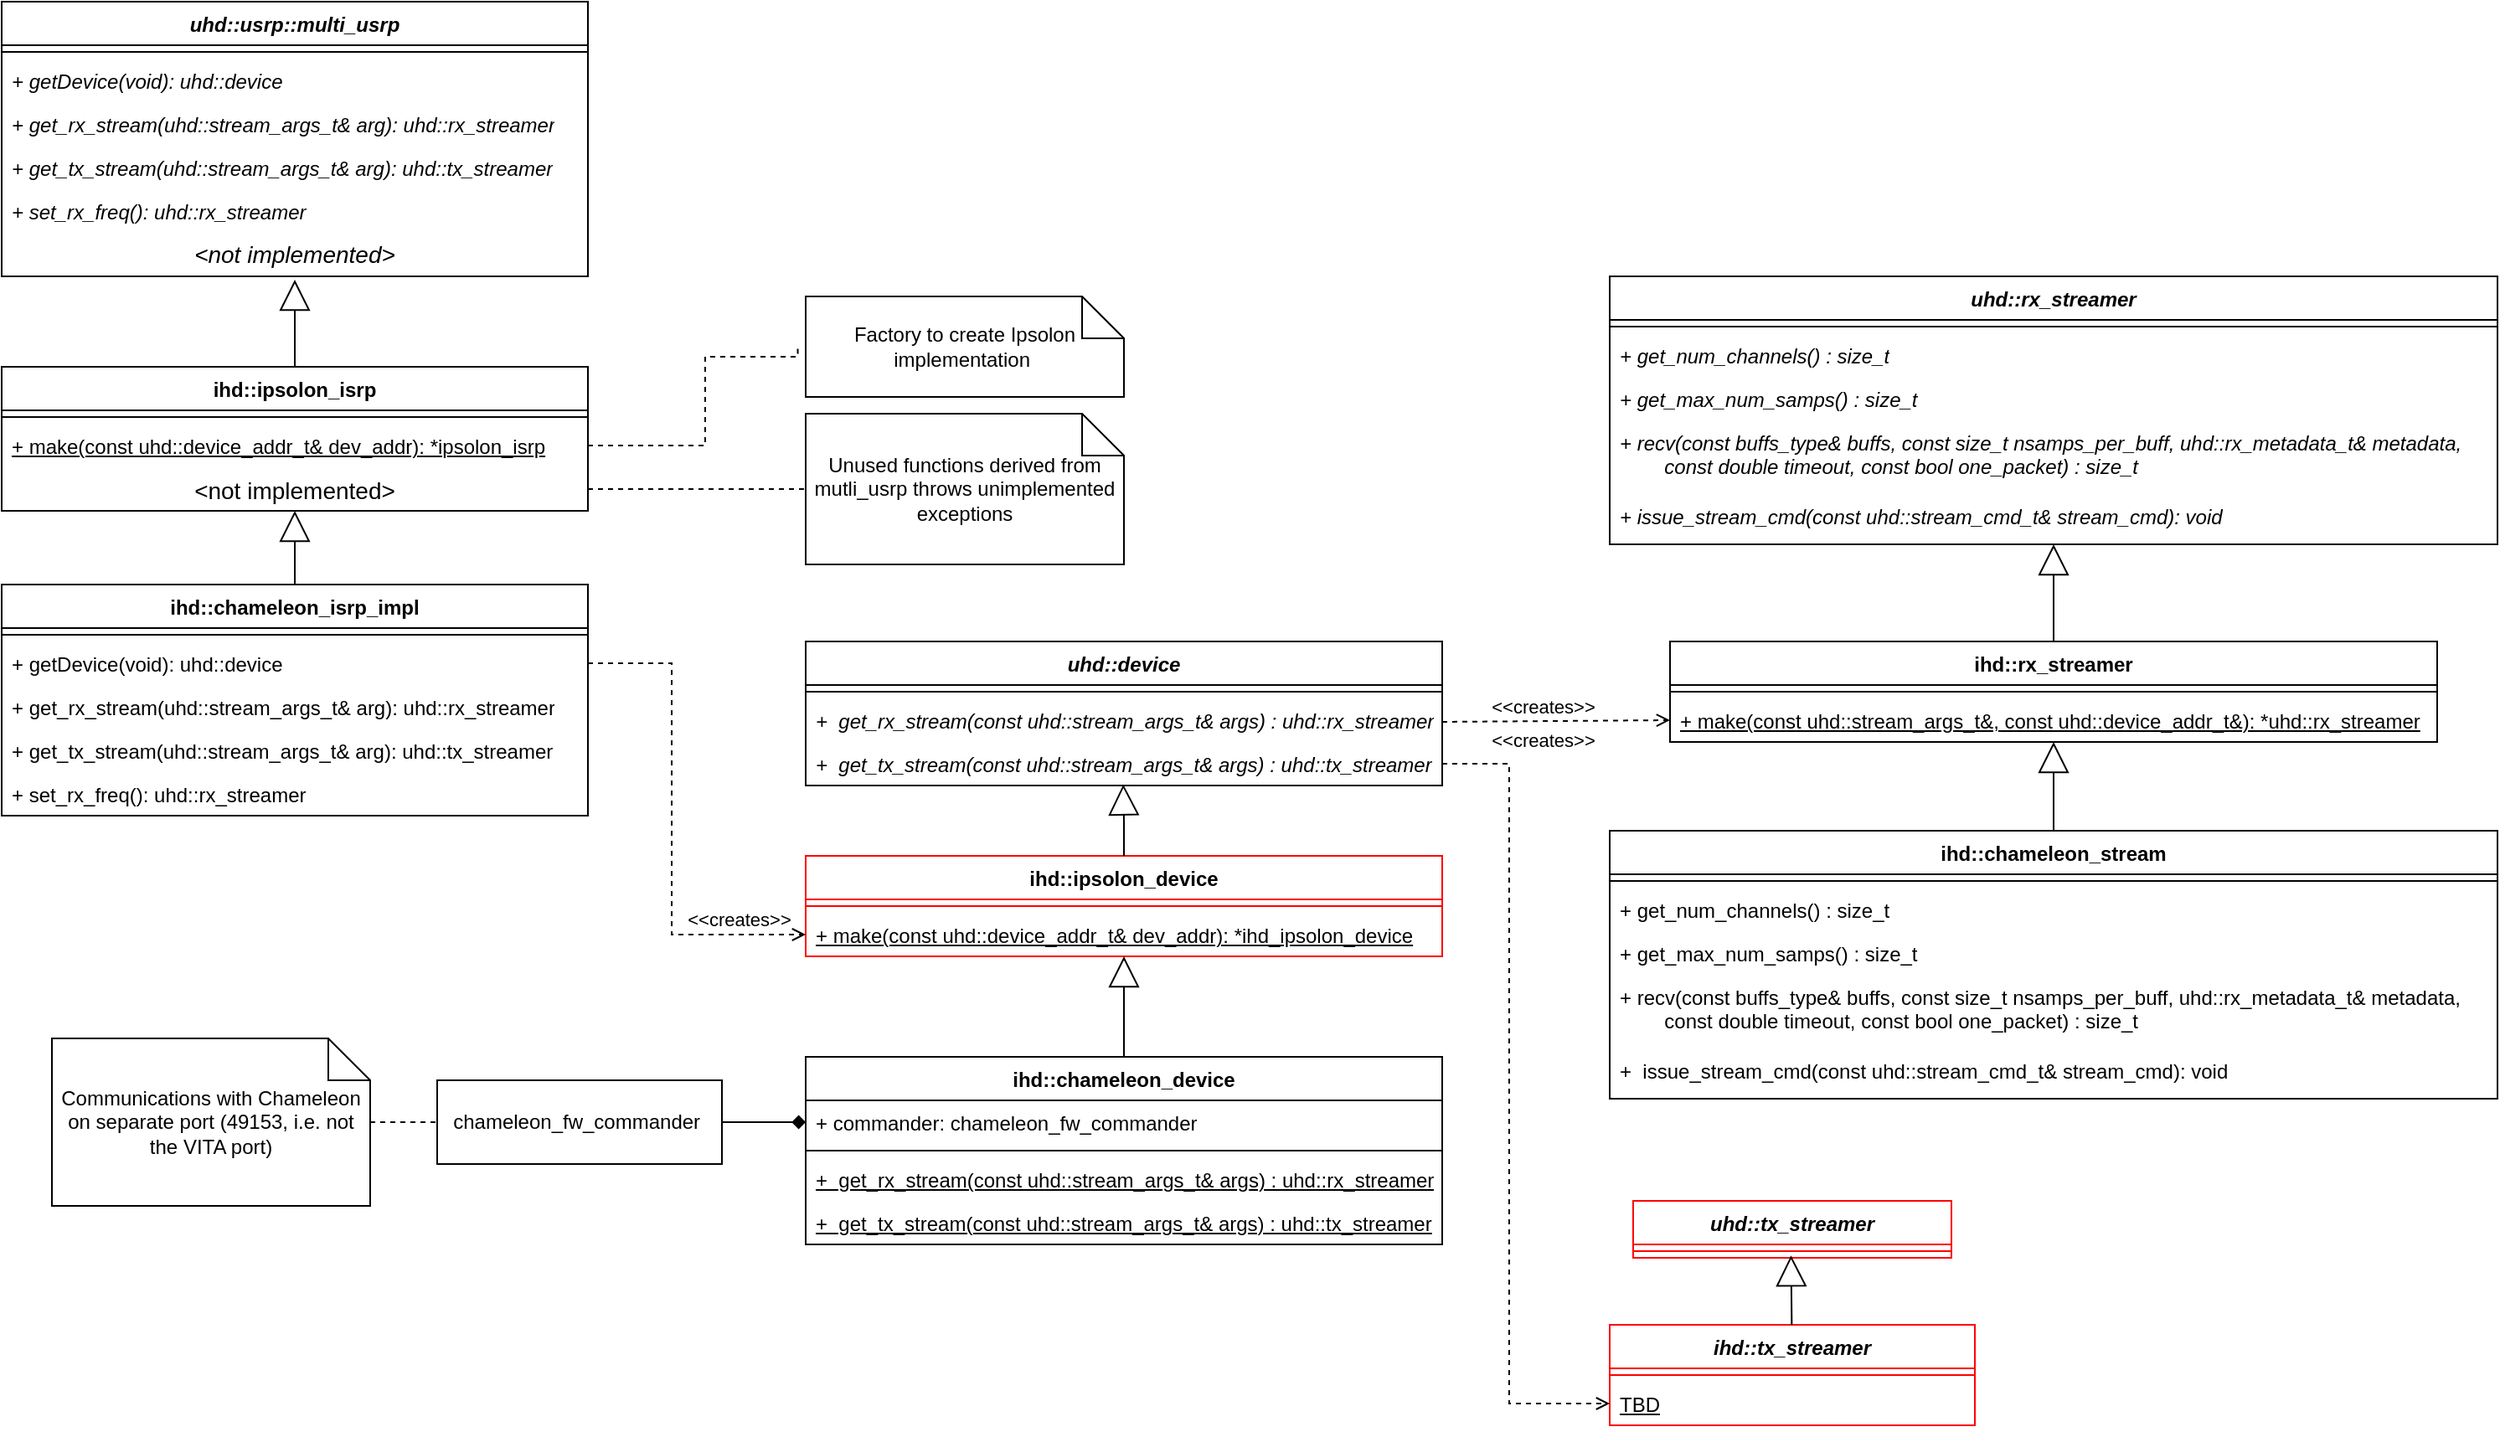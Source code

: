 <mxfile version="24.6.4" type="device">
  <diagram id="C5RBs43oDa-KdzZeNtuy" name="Page-1">
    <mxGraphModel dx="1432" dy="1851" grid="1" gridSize="10" guides="1" tooltips="1" connect="1" arrows="1" fold="1" page="1" pageScale="1" pageWidth="827" pageHeight="1169" math="0" shadow="0">
      <root>
        <mxCell id="WIyWlLk6GJQsqaUBKTNV-0" />
        <mxCell id="WIyWlLk6GJQsqaUBKTNV-1" parent="WIyWlLk6GJQsqaUBKTNV-0" />
        <mxCell id="L2gmkhJbMCFJ-E8kOfrQ-0" value="uhd::usrp::multi_usrp" style="swimlane;fontStyle=3;align=center;verticalAlign=top;childLayout=stackLayout;horizontal=1;startSize=26;horizontalStack=0;resizeParent=1;resizeParentMax=0;resizeLast=0;collapsible=1;marginBottom=0;whiteSpace=wrap;html=1;" vertex="1" parent="WIyWlLk6GJQsqaUBKTNV-1">
          <mxGeometry x="80" y="10" width="350" height="164" as="geometry">
            <mxRectangle x="290" y="220" width="70" height="30" as="alternateBounds" />
          </mxGeometry>
        </mxCell>
        <mxCell id="L2gmkhJbMCFJ-E8kOfrQ-2" value="" style="line;strokeWidth=1;fillColor=none;align=left;verticalAlign=middle;spacingTop=-1;spacingLeft=3;spacingRight=3;rotatable=0;labelPosition=right;points=[];portConstraint=eastwest;strokeColor=inherit;" vertex="1" parent="L2gmkhJbMCFJ-E8kOfrQ-0">
          <mxGeometry y="26" width="350" height="8" as="geometry" />
        </mxCell>
        <mxCell id="L2gmkhJbMCFJ-E8kOfrQ-3" value="+ getDevice(void): uhd::device" style="text;strokeColor=none;fillColor=none;align=left;verticalAlign=top;spacingLeft=4;spacingRight=4;overflow=hidden;rotatable=0;points=[[0,0.5],[1,0.5]];portConstraint=eastwest;whiteSpace=wrap;html=1;fontStyle=2" vertex="1" parent="L2gmkhJbMCFJ-E8kOfrQ-0">
          <mxGeometry y="34" width="350" height="26" as="geometry" />
        </mxCell>
        <mxCell id="L2gmkhJbMCFJ-E8kOfrQ-4" value="+ get_rx_stream(uhd::stream_args_t&amp;amp; arg):&amp;nbsp;uhd::rx_streamer" style="text;strokeColor=none;fillColor=none;align=left;verticalAlign=top;spacingLeft=4;spacingRight=4;overflow=hidden;rotatable=0;points=[[0,0.5],[1,0.5]];portConstraint=eastwest;whiteSpace=wrap;html=1;fontStyle=2" vertex="1" parent="L2gmkhJbMCFJ-E8kOfrQ-0">
          <mxGeometry y="60" width="350" height="26" as="geometry" />
        </mxCell>
        <mxCell id="L2gmkhJbMCFJ-E8kOfrQ-5" value="+ get_tx_stream(uhd::stream_args_t&amp;amp; arg):&amp;nbsp;uhd::tx_streamer" style="text;strokeColor=none;fillColor=none;align=left;verticalAlign=top;spacingLeft=4;spacingRight=4;overflow=hidden;rotatable=0;points=[[0,0.5],[1,0.5]];portConstraint=eastwest;whiteSpace=wrap;html=1;fontStyle=2" vertex="1" parent="L2gmkhJbMCFJ-E8kOfrQ-0">
          <mxGeometry y="86" width="350" height="26" as="geometry" />
        </mxCell>
        <mxCell id="L2gmkhJbMCFJ-E8kOfrQ-6" value="+ set_rx_freq():&amp;nbsp;uhd::rx_streamer" style="text;strokeColor=none;fillColor=none;align=left;verticalAlign=top;spacingLeft=4;spacingRight=4;overflow=hidden;rotatable=0;points=[[0,0.5],[1,0.5]];portConstraint=eastwest;whiteSpace=wrap;html=1;fontStyle=2" vertex="1" parent="L2gmkhJbMCFJ-E8kOfrQ-0">
          <mxGeometry y="112" width="350" height="26" as="geometry" />
        </mxCell>
        <mxCell id="L2gmkhJbMCFJ-E8kOfrQ-7" value="&lt;i style=&quot;font-size: 14px;&quot;&gt;&amp;lt;not implemented&amp;gt;&lt;/i&gt;" style="text;strokeColor=none;fillColor=none;align=center;verticalAlign=middle;spacingLeft=4;spacingRight=4;overflow=hidden;rotatable=0;points=[[0,0.5],[1,0.5]];portConstraint=eastwest;whiteSpace=wrap;html=1;fontFamily=Helvetica;fontSize=14;fontColor=default;fontStyle=0;" vertex="1" parent="L2gmkhJbMCFJ-E8kOfrQ-0">
          <mxGeometry y="138" width="350" height="26" as="geometry" />
        </mxCell>
        <mxCell id="L2gmkhJbMCFJ-E8kOfrQ-8" value="ihd::ipsolon_isrp" style="swimlane;fontStyle=1;align=center;verticalAlign=top;childLayout=stackLayout;horizontal=1;startSize=26;horizontalStack=0;resizeParent=1;resizeParentMax=0;resizeLast=0;collapsible=1;marginBottom=0;whiteSpace=wrap;html=1;" vertex="1" parent="WIyWlLk6GJQsqaUBKTNV-1">
          <mxGeometry x="80" y="228" width="350" height="86" as="geometry">
            <mxRectangle x="290" y="220" width="70" height="30" as="alternateBounds" />
          </mxGeometry>
        </mxCell>
        <mxCell id="L2gmkhJbMCFJ-E8kOfrQ-9" value="" style="line;strokeWidth=1;fillColor=none;align=left;verticalAlign=middle;spacingTop=-1;spacingLeft=3;spacingRight=3;rotatable=0;labelPosition=right;points=[];portConstraint=eastwest;strokeColor=inherit;" vertex="1" parent="L2gmkhJbMCFJ-E8kOfrQ-8">
          <mxGeometry y="26" width="350" height="8" as="geometry" />
        </mxCell>
        <mxCell id="L2gmkhJbMCFJ-E8kOfrQ-20" value="+ make(const uhd::device_addr_t&amp;amp; dev_addr): *ipsolon_isrp" style="text;strokeColor=none;fillColor=none;align=left;verticalAlign=top;spacingLeft=4;spacingRight=4;overflow=hidden;rotatable=0;points=[[0,0.5],[1,0.5]];portConstraint=eastwest;whiteSpace=wrap;html=1;fontStyle=4" vertex="1" parent="L2gmkhJbMCFJ-E8kOfrQ-8">
          <mxGeometry y="34" width="350" height="26" as="geometry" />
        </mxCell>
        <mxCell id="L2gmkhJbMCFJ-E8kOfrQ-14" value="&lt;span style=&quot;font-size: 14px; font-weight: 400;&quot;&gt;&amp;lt;not implemented&amp;gt;&lt;/span&gt;" style="text;strokeColor=none;fillColor=none;align=center;verticalAlign=middle;spacingLeft=4;spacingRight=4;overflow=hidden;rotatable=0;points=[[0,0.5],[1,0.5]];portConstraint=eastwest;whiteSpace=wrap;html=1;fontStyle=1;fontSize=18;" vertex="1" parent="L2gmkhJbMCFJ-E8kOfrQ-8">
          <mxGeometry y="60" width="350" height="26" as="geometry" />
        </mxCell>
        <mxCell id="L2gmkhJbMCFJ-E8kOfrQ-17" value="" style="endArrow=block;endSize=16;endFill=0;html=1;rounded=0;entryX=0.5;entryY=1.077;entryDx=0;entryDy=0;entryPerimeter=0;" edge="1" parent="WIyWlLk6GJQsqaUBKTNV-1" source="L2gmkhJbMCFJ-E8kOfrQ-8" target="L2gmkhJbMCFJ-E8kOfrQ-7">
          <mxGeometry width="160" relative="1" as="geometry">
            <mxPoint x="120" y="450" as="sourcePoint" />
            <mxPoint x="280" y="450" as="targetPoint" />
          </mxGeometry>
        </mxCell>
        <mxCell id="L2gmkhJbMCFJ-E8kOfrQ-18" value="Unused functions derived from mutli_usrp throws unimplemented exceptions" style="shape=note2;boundedLbl=1;whiteSpace=wrap;html=1;size=25;verticalAlign=middle;align=center;" vertex="1" parent="WIyWlLk6GJQsqaUBKTNV-1">
          <mxGeometry x="560" y="256" width="190" height="90" as="geometry" />
        </mxCell>
        <mxCell id="L2gmkhJbMCFJ-E8kOfrQ-19" style="edgeStyle=orthogonalEdgeStyle;rounded=0;orthogonalLoop=1;jettySize=auto;html=1;exitX=1;exitY=0.5;exitDx=0;exitDy=0;endArrow=none;endFill=0;dashed=1;" edge="1" parent="WIyWlLk6GJQsqaUBKTNV-1" source="L2gmkhJbMCFJ-E8kOfrQ-14" target="L2gmkhJbMCFJ-E8kOfrQ-18">
          <mxGeometry relative="1" as="geometry" />
        </mxCell>
        <mxCell id="L2gmkhJbMCFJ-E8kOfrQ-21" value="Factory to create Ipsolon implementation&amp;nbsp;" style="shape=note2;boundedLbl=1;whiteSpace=wrap;html=1;size=25;verticalAlign=middle;align=center;" vertex="1" parent="WIyWlLk6GJQsqaUBKTNV-1">
          <mxGeometry x="560" y="186" width="190" height="60" as="geometry" />
        </mxCell>
        <mxCell id="L2gmkhJbMCFJ-E8kOfrQ-22" style="edgeStyle=orthogonalEdgeStyle;rounded=0;orthogonalLoop=1;jettySize=auto;html=1;dashed=1;strokeColor=default;align=center;verticalAlign=middle;fontFamily=Helvetica;fontSize=11;fontColor=default;labelBackgroundColor=default;endArrow=none;endFill=0;entryX=-0.025;entryY=0.517;entryDx=0;entryDy=0;entryPerimeter=0;" edge="1" parent="WIyWlLk6GJQsqaUBKTNV-1" source="L2gmkhJbMCFJ-E8kOfrQ-20" target="L2gmkhJbMCFJ-E8kOfrQ-21">
          <mxGeometry relative="1" as="geometry">
            <Array as="points">
              <mxPoint x="500" y="275" />
              <mxPoint x="500" y="222" />
            </Array>
          </mxGeometry>
        </mxCell>
        <mxCell id="L2gmkhJbMCFJ-E8kOfrQ-23" value="ihd::chameleon_isrp_impl" style="swimlane;fontStyle=1;align=center;verticalAlign=top;childLayout=stackLayout;horizontal=1;startSize=26;horizontalStack=0;resizeParent=1;resizeParentMax=0;resizeLast=0;collapsible=1;marginBottom=0;whiteSpace=wrap;html=1;" vertex="1" parent="WIyWlLk6GJQsqaUBKTNV-1">
          <mxGeometry x="80" y="358" width="350" height="138" as="geometry">
            <mxRectangle x="290" y="220" width="70" height="30" as="alternateBounds" />
          </mxGeometry>
        </mxCell>
        <mxCell id="L2gmkhJbMCFJ-E8kOfrQ-24" value="" style="line;strokeWidth=1;fillColor=none;align=left;verticalAlign=middle;spacingTop=-1;spacingLeft=3;spacingRight=3;rotatable=0;labelPosition=right;points=[];portConstraint=eastwest;strokeColor=inherit;" vertex="1" parent="L2gmkhJbMCFJ-E8kOfrQ-23">
          <mxGeometry y="26" width="350" height="8" as="geometry" />
        </mxCell>
        <mxCell id="L2gmkhJbMCFJ-E8kOfrQ-25" value="+ getDevice(void): uhd::device" style="text;strokeColor=none;fillColor=none;align=left;verticalAlign=top;spacingLeft=4;spacingRight=4;overflow=hidden;rotatable=0;points=[[0,0.5],[1,0.5]];portConstraint=eastwest;whiteSpace=wrap;html=1;" vertex="1" parent="L2gmkhJbMCFJ-E8kOfrQ-23">
          <mxGeometry y="34" width="350" height="26" as="geometry" />
        </mxCell>
        <mxCell id="L2gmkhJbMCFJ-E8kOfrQ-26" value="+ get_rx_stream(uhd::stream_args_t&amp;amp; arg):&amp;nbsp;uhd::rx_streamer" style="text;strokeColor=none;fillColor=none;align=left;verticalAlign=top;spacingLeft=4;spacingRight=4;overflow=hidden;rotatable=0;points=[[0,0.5],[1,0.5]];portConstraint=eastwest;whiteSpace=wrap;html=1;" vertex="1" parent="L2gmkhJbMCFJ-E8kOfrQ-23">
          <mxGeometry y="60" width="350" height="26" as="geometry" />
        </mxCell>
        <mxCell id="L2gmkhJbMCFJ-E8kOfrQ-27" value="+ get_tx_stream(uhd::stream_args_t&amp;amp; arg):&amp;nbsp;uhd::tx_streamer" style="text;strokeColor=none;fillColor=none;align=left;verticalAlign=top;spacingLeft=4;spacingRight=4;overflow=hidden;rotatable=0;points=[[0,0.5],[1,0.5]];portConstraint=eastwest;whiteSpace=wrap;html=1;" vertex="1" parent="L2gmkhJbMCFJ-E8kOfrQ-23">
          <mxGeometry y="86" width="350" height="26" as="geometry" />
        </mxCell>
        <mxCell id="L2gmkhJbMCFJ-E8kOfrQ-28" value="+ set_rx_freq():&amp;nbsp;uhd::rx_streamer" style="text;strokeColor=none;fillColor=none;align=left;verticalAlign=top;spacingLeft=4;spacingRight=4;overflow=hidden;rotatable=0;points=[[0,0.5],[1,0.5]];portConstraint=eastwest;whiteSpace=wrap;html=1;" vertex="1" parent="L2gmkhJbMCFJ-E8kOfrQ-23">
          <mxGeometry y="112" width="350" height="26" as="geometry" />
        </mxCell>
        <mxCell id="L2gmkhJbMCFJ-E8kOfrQ-31" value="" style="endArrow=block;endSize=16;endFill=0;html=1;rounded=0;exitX=0.5;exitY=0;exitDx=0;exitDy=0;" edge="1" parent="WIyWlLk6GJQsqaUBKTNV-1" source="L2gmkhJbMCFJ-E8kOfrQ-23" target="L2gmkhJbMCFJ-E8kOfrQ-14">
          <mxGeometry width="160" relative="1" as="geometry">
            <mxPoint x="240" y="480" as="sourcePoint" />
            <mxPoint x="240" y="422" as="targetPoint" />
          </mxGeometry>
        </mxCell>
        <mxCell id="L2gmkhJbMCFJ-E8kOfrQ-32" value="ihd::ipsolon_device" style="swimlane;fontStyle=1;align=center;verticalAlign=top;childLayout=stackLayout;horizontal=1;startSize=26;horizontalStack=0;resizeParent=1;resizeParentMax=0;resizeLast=0;collapsible=1;marginBottom=0;whiteSpace=wrap;html=1;strokeColor=#FF0000;" vertex="1" parent="WIyWlLk6GJQsqaUBKTNV-1">
          <mxGeometry x="560" y="520" width="380" height="60" as="geometry">
            <mxRectangle x="290" y="220" width="70" height="30" as="alternateBounds" />
          </mxGeometry>
        </mxCell>
        <mxCell id="L2gmkhJbMCFJ-E8kOfrQ-33" value="" style="line;strokeWidth=1;fillColor=none;align=left;verticalAlign=middle;spacingTop=-1;spacingLeft=3;spacingRight=3;rotatable=0;labelPosition=right;points=[];portConstraint=eastwest;strokeColor=inherit;" vertex="1" parent="L2gmkhJbMCFJ-E8kOfrQ-32">
          <mxGeometry y="26" width="380" height="8" as="geometry" />
        </mxCell>
        <mxCell id="L2gmkhJbMCFJ-E8kOfrQ-41" value="+ make(const uhd::device_addr_t&amp;amp; dev_addr): *ihd_ipsolon_device" style="text;strokeColor=none;fillColor=none;align=left;verticalAlign=top;spacingLeft=4;spacingRight=4;overflow=hidden;rotatable=0;points=[[0,0.5],[1,0.5]];portConstraint=eastwest;whiteSpace=wrap;html=1;fontStyle=4" vertex="1" parent="L2gmkhJbMCFJ-E8kOfrQ-32">
          <mxGeometry y="34" width="380" height="26" as="geometry" />
        </mxCell>
        <mxCell id="L2gmkhJbMCFJ-E8kOfrQ-37" value="uhd::device" style="swimlane;fontStyle=3;align=center;verticalAlign=top;childLayout=stackLayout;horizontal=1;startSize=26;horizontalStack=0;resizeParent=1;resizeParentMax=0;resizeLast=0;collapsible=1;marginBottom=0;whiteSpace=wrap;html=1;" vertex="1" parent="WIyWlLk6GJQsqaUBKTNV-1">
          <mxGeometry x="560" y="392" width="380" height="86" as="geometry">
            <mxRectangle x="290" y="220" width="70" height="30" as="alternateBounds" />
          </mxGeometry>
        </mxCell>
        <mxCell id="L2gmkhJbMCFJ-E8kOfrQ-38" value="" style="line;strokeWidth=1;fillColor=none;align=left;verticalAlign=middle;spacingTop=-1;spacingLeft=3;spacingRight=3;rotatable=0;labelPosition=right;points=[];portConstraint=eastwest;strokeColor=inherit;" vertex="1" parent="L2gmkhJbMCFJ-E8kOfrQ-37">
          <mxGeometry y="26" width="380" height="8" as="geometry" />
        </mxCell>
        <mxCell id="L2gmkhJbMCFJ-E8kOfrQ-39" value="+&amp;nbsp; get_rx_stream(const uhd::stream_args_t&amp;amp; args) : uhd::rx_streamer" style="text;strokeColor=none;fillColor=none;align=left;verticalAlign=top;spacingLeft=4;spacingRight=4;overflow=hidden;rotatable=0;points=[[0,0.5],[1,0.5]];portConstraint=eastwest;whiteSpace=wrap;html=1;fontStyle=2" vertex="1" parent="L2gmkhJbMCFJ-E8kOfrQ-37">
          <mxGeometry y="34" width="380" height="26" as="geometry" />
        </mxCell>
        <mxCell id="L2gmkhJbMCFJ-E8kOfrQ-40" value="+&amp;nbsp; get_tx_stream(const uhd::stream_args_t&amp;amp; args) : uhd::tx_streamer" style="text;strokeColor=none;fillColor=none;align=left;verticalAlign=top;spacingLeft=4;spacingRight=4;overflow=hidden;rotatable=0;points=[[0,0.5],[1,0.5]];portConstraint=eastwest;whiteSpace=wrap;html=1;fontStyle=2" vertex="1" parent="L2gmkhJbMCFJ-E8kOfrQ-37">
          <mxGeometry y="60" width="380" height="26" as="geometry" />
        </mxCell>
        <mxCell id="L2gmkhJbMCFJ-E8kOfrQ-42" value="ihd::chameleon_device" style="swimlane;fontStyle=1;align=center;verticalAlign=top;childLayout=stackLayout;horizontal=1;startSize=26;horizontalStack=0;resizeParent=1;resizeParentMax=0;resizeLast=0;collapsible=1;marginBottom=0;whiteSpace=wrap;html=1;" vertex="1" parent="WIyWlLk6GJQsqaUBKTNV-1">
          <mxGeometry x="560" y="640" width="380" height="112" as="geometry">
            <mxRectangle x="290" y="220" width="70" height="30" as="alternateBounds" />
          </mxGeometry>
        </mxCell>
        <mxCell id="L2gmkhJbMCFJ-E8kOfrQ-88" value="+ commander: chameleon_fw_commander&amp;nbsp;" style="text;strokeColor=none;fillColor=none;align=left;verticalAlign=top;spacingLeft=4;spacingRight=4;overflow=hidden;rotatable=0;points=[[0,0.5],[1,0.5]];portConstraint=eastwest;whiteSpace=wrap;html=1;fontStyle=0" vertex="1" parent="L2gmkhJbMCFJ-E8kOfrQ-42">
          <mxGeometry y="26" width="380" height="26" as="geometry" />
        </mxCell>
        <mxCell id="L2gmkhJbMCFJ-E8kOfrQ-43" value="" style="line;strokeWidth=1;fillColor=none;align=left;verticalAlign=middle;spacingTop=-1;spacingLeft=3;spacingRight=3;rotatable=0;labelPosition=right;points=[];portConstraint=eastwest;strokeColor=inherit;" vertex="1" parent="L2gmkhJbMCFJ-E8kOfrQ-42">
          <mxGeometry y="52" width="380" height="8" as="geometry" />
        </mxCell>
        <mxCell id="L2gmkhJbMCFJ-E8kOfrQ-44" value="+&amp;nbsp; get_rx_stream(const uhd::stream_args_t&amp;amp; args) : uhd::rx_streamer" style="text;strokeColor=none;fillColor=none;align=left;verticalAlign=top;spacingLeft=4;spacingRight=4;overflow=hidden;rotatable=0;points=[[0,0.5],[1,0.5]];portConstraint=eastwest;whiteSpace=wrap;html=1;fontStyle=4" vertex="1" parent="L2gmkhJbMCFJ-E8kOfrQ-42">
          <mxGeometry y="60" width="380" height="26" as="geometry" />
        </mxCell>
        <mxCell id="L2gmkhJbMCFJ-E8kOfrQ-45" value="+&amp;nbsp; get_tx_stream(const uhd::stream_args_t&amp;amp; args) : uhd::tx_streamer" style="text;strokeColor=none;fillColor=none;align=left;verticalAlign=top;spacingLeft=4;spacingRight=4;overflow=hidden;rotatable=0;points=[[0,0.5],[1,0.5]];portConstraint=eastwest;whiteSpace=wrap;html=1;fontStyle=4" vertex="1" parent="L2gmkhJbMCFJ-E8kOfrQ-42">
          <mxGeometry y="86" width="380" height="26" as="geometry" />
        </mxCell>
        <mxCell id="L2gmkhJbMCFJ-E8kOfrQ-47" style="edgeStyle=orthogonalEdgeStyle;rounded=0;orthogonalLoop=1;jettySize=auto;html=1;entryX=0.499;entryY=0.974;entryDx=0;entryDy=0;entryPerimeter=0;strokeColor=default;align=center;verticalAlign=middle;fontFamily=Helvetica;fontSize=11;fontColor=default;labelBackgroundColor=default;endArrow=block;endFill=0;endSize=16;" edge="1" parent="WIyWlLk6GJQsqaUBKTNV-1" source="L2gmkhJbMCFJ-E8kOfrQ-32" target="L2gmkhJbMCFJ-E8kOfrQ-40">
          <mxGeometry relative="1" as="geometry" />
        </mxCell>
        <mxCell id="L2gmkhJbMCFJ-E8kOfrQ-48" style="edgeStyle=orthogonalEdgeStyle;rounded=0;orthogonalLoop=1;jettySize=auto;html=1;entryX=0.5;entryY=1;entryDx=0;entryDy=0;entryPerimeter=0;strokeColor=default;align=center;verticalAlign=middle;fontFamily=Helvetica;fontSize=11;fontColor=default;labelBackgroundColor=default;endArrow=block;endFill=0;endSize=16;" edge="1" parent="WIyWlLk6GJQsqaUBKTNV-1" source="L2gmkhJbMCFJ-E8kOfrQ-42" target="L2gmkhJbMCFJ-E8kOfrQ-41">
          <mxGeometry relative="1" as="geometry" />
        </mxCell>
        <mxCell id="L2gmkhJbMCFJ-E8kOfrQ-50" value="&amp;lt;&amp;lt;creates&amp;gt;&amp;gt;" style="html=1;verticalAlign=bottom;labelBackgroundColor=none;endArrow=open;endFill=0;dashed=1;rounded=0;exitX=1;exitY=0.5;exitDx=0;exitDy=0;entryX=0;entryY=0.5;entryDx=0;entryDy=0;" edge="1" parent="WIyWlLk6GJQsqaUBKTNV-1" source="L2gmkhJbMCFJ-E8kOfrQ-25" target="L2gmkhJbMCFJ-E8kOfrQ-41">
          <mxGeometry x="0.726" width="160" relative="1" as="geometry">
            <mxPoint x="240" y="890" as="sourcePoint" />
            <mxPoint x="400" y="890" as="targetPoint" />
            <Array as="points">
              <mxPoint x="480" y="405" />
              <mxPoint x="480" y="567" />
            </Array>
            <mxPoint as="offset" />
          </mxGeometry>
        </mxCell>
        <mxCell id="L2gmkhJbMCFJ-E8kOfrQ-53" value="uhd::rx_streamer" style="swimlane;fontStyle=3;align=center;verticalAlign=top;childLayout=stackLayout;horizontal=1;startSize=26;horizontalStack=0;resizeParent=1;resizeParentMax=0;resizeLast=0;collapsible=1;marginBottom=0;whiteSpace=wrap;html=1;" vertex="1" parent="WIyWlLk6GJQsqaUBKTNV-1">
          <mxGeometry x="1040" y="174" width="530" height="160" as="geometry">
            <mxRectangle x="290" y="220" width="70" height="30" as="alternateBounds" />
          </mxGeometry>
        </mxCell>
        <mxCell id="L2gmkhJbMCFJ-E8kOfrQ-54" value="" style="line;strokeWidth=1;fillColor=none;align=left;verticalAlign=middle;spacingTop=-1;spacingLeft=3;spacingRight=3;rotatable=0;labelPosition=right;points=[];portConstraint=eastwest;strokeColor=inherit;" vertex="1" parent="L2gmkhJbMCFJ-E8kOfrQ-53">
          <mxGeometry y="26" width="530" height="8" as="geometry" />
        </mxCell>
        <mxCell id="L2gmkhJbMCFJ-E8kOfrQ-55" value="+ get_num_channels() : size_t" style="text;strokeColor=none;fillColor=none;align=left;verticalAlign=top;spacingLeft=4;spacingRight=4;overflow=hidden;rotatable=0;points=[[0,0.5],[1,0.5]];portConstraint=eastwest;whiteSpace=wrap;html=1;fontStyle=2" vertex="1" parent="L2gmkhJbMCFJ-E8kOfrQ-53">
          <mxGeometry y="34" width="530" height="26" as="geometry" />
        </mxCell>
        <mxCell id="L2gmkhJbMCFJ-E8kOfrQ-56" value="+ get_max_num_samps() : size_t" style="text;strokeColor=none;fillColor=none;align=left;verticalAlign=top;spacingLeft=4;spacingRight=4;overflow=hidden;rotatable=0;points=[[0,0.5],[1,0.5]];portConstraint=eastwest;whiteSpace=wrap;html=1;fontStyle=2" vertex="1" parent="L2gmkhJbMCFJ-E8kOfrQ-53">
          <mxGeometry y="60" width="530" height="26" as="geometry" />
        </mxCell>
        <mxCell id="L2gmkhJbMCFJ-E8kOfrQ-57" value="+&amp;nbsp;&lt;span style=&quot;background-color: initial;&quot;&gt;recv(const buffs_type&amp;amp; buffs, const size_t nsamps_per_buff, uhd::rx_metadata_t&amp;amp; metadata,&lt;br&gt;&lt;/span&gt;&lt;span style=&quot;background-color: initial;&quot;&gt;&amp;nbsp; &amp;nbsp; &amp;nbsp; &amp;nbsp; const double timeout, const bool one_packet)&amp;nbsp;&lt;/span&gt;: size_t" style="text;strokeColor=none;fillColor=none;align=left;verticalAlign=top;spacingLeft=4;spacingRight=4;overflow=hidden;rotatable=0;points=[[0,0.5],[1,0.5]];portConstraint=eastwest;whiteSpace=wrap;html=1;fontStyle=2" vertex="1" parent="L2gmkhJbMCFJ-E8kOfrQ-53">
          <mxGeometry y="86" width="530" height="44" as="geometry" />
        </mxCell>
        <mxCell id="L2gmkhJbMCFJ-E8kOfrQ-58" value="+ issue_stream_cmd(const uhd::stream_cmd_t&amp;amp; stream_cmd): void" style="text;strokeColor=none;fillColor=none;align=left;verticalAlign=top;spacingLeft=4;spacingRight=4;overflow=hidden;rotatable=0;points=[[0,0.5],[1,0.5]];portConstraint=eastwest;whiteSpace=wrap;html=1;fontStyle=2" vertex="1" parent="L2gmkhJbMCFJ-E8kOfrQ-53">
          <mxGeometry y="130" width="530" height="30" as="geometry" />
        </mxCell>
        <mxCell id="L2gmkhJbMCFJ-E8kOfrQ-59" value="&lt;span style=&quot;font-style: normal;&quot;&gt;ihd::rx_streamer&lt;/span&gt;" style="swimlane;fontStyle=3;align=center;verticalAlign=top;childLayout=stackLayout;horizontal=1;startSize=26;horizontalStack=0;resizeParent=1;resizeParentMax=0;resizeLast=0;collapsible=1;marginBottom=0;whiteSpace=wrap;html=1;strokeColor=#000000;" vertex="1" parent="WIyWlLk6GJQsqaUBKTNV-1">
          <mxGeometry x="1076" y="392" width="458" height="60" as="geometry">
            <mxRectangle x="290" y="220" width="70" height="30" as="alternateBounds" />
          </mxGeometry>
        </mxCell>
        <mxCell id="L2gmkhJbMCFJ-E8kOfrQ-60" value="" style="line;strokeWidth=1;fillColor=none;align=left;verticalAlign=middle;spacingTop=-1;spacingLeft=3;spacingRight=3;rotatable=0;labelPosition=right;points=[];portConstraint=eastwest;strokeColor=inherit;" vertex="1" parent="L2gmkhJbMCFJ-E8kOfrQ-59">
          <mxGeometry y="26" width="458" height="8" as="geometry" />
        </mxCell>
        <mxCell id="L2gmkhJbMCFJ-E8kOfrQ-61" value="+ make(const uhd::stream_args_t&amp;amp;, const uhd::device_addr_t&amp;amp;): *uhd::rx_streamer" style="text;strokeColor=none;fillColor=none;align=left;verticalAlign=top;spacingLeft=4;spacingRight=4;overflow=hidden;rotatable=0;points=[[0,0.5],[1,0.5]];portConstraint=eastwest;whiteSpace=wrap;html=1;fontStyle=4" vertex="1" parent="L2gmkhJbMCFJ-E8kOfrQ-59">
          <mxGeometry y="34" width="458" height="26" as="geometry" />
        </mxCell>
        <mxCell id="L2gmkhJbMCFJ-E8kOfrQ-62" style="rounded=0;orthogonalLoop=1;jettySize=auto;html=1;strokeColor=default;align=center;verticalAlign=middle;fontFamily=Helvetica;fontSize=11;fontColor=default;labelBackgroundColor=default;endArrow=block;endFill=0;endSize=16;" edge="1" parent="WIyWlLk6GJQsqaUBKTNV-1" source="L2gmkhJbMCFJ-E8kOfrQ-59" target="L2gmkhJbMCFJ-E8kOfrQ-58">
          <mxGeometry relative="1" as="geometry" />
        </mxCell>
        <mxCell id="L2gmkhJbMCFJ-E8kOfrQ-63" value="&amp;lt;&amp;lt;creates&amp;gt;&amp;gt;" style="html=1;verticalAlign=bottom;labelBackgroundColor=none;endArrow=open;endFill=0;dashed=1;rounded=0;entryX=0;entryY=0.5;entryDx=0;entryDy=0;" edge="1" parent="WIyWlLk6GJQsqaUBKTNV-1" target="L2gmkhJbMCFJ-E8kOfrQ-61">
          <mxGeometry x="-0.118" width="160" relative="1" as="geometry">
            <mxPoint x="940" y="440" as="sourcePoint" />
            <mxPoint x="1067" y="434.5" as="targetPoint" />
            <mxPoint as="offset" />
          </mxGeometry>
        </mxCell>
        <mxCell id="L2gmkhJbMCFJ-E8kOfrQ-64" value="uhd::tx_streamer" style="swimlane;fontStyle=3;align=center;verticalAlign=top;childLayout=stackLayout;horizontal=1;startSize=26;horizontalStack=0;resizeParent=1;resizeParentMax=0;resizeLast=0;collapsible=1;marginBottom=0;whiteSpace=wrap;html=1;strokeColor=#FF0000;" vertex="1" parent="WIyWlLk6GJQsqaUBKTNV-1">
          <mxGeometry x="1054" y="726" width="190" height="34" as="geometry">
            <mxRectangle x="290" y="220" width="70" height="30" as="alternateBounds" />
          </mxGeometry>
        </mxCell>
        <mxCell id="L2gmkhJbMCFJ-E8kOfrQ-65" value="" style="line;strokeWidth=1;fillColor=none;align=left;verticalAlign=middle;spacingTop=-1;spacingLeft=3;spacingRight=3;rotatable=0;labelPosition=right;points=[];portConstraint=eastwest;strokeColor=inherit;" vertex="1" parent="L2gmkhJbMCFJ-E8kOfrQ-64">
          <mxGeometry y="26" width="190" height="8" as="geometry" />
        </mxCell>
        <mxCell id="L2gmkhJbMCFJ-E8kOfrQ-70" value="&lt;span style=&quot;font-style: italic;&quot;&gt;ihd::tx_streamer&lt;/span&gt;" style="swimlane;fontStyle=1;align=center;verticalAlign=top;childLayout=stackLayout;horizontal=1;startSize=26;horizontalStack=0;resizeParent=1;resizeParentMax=0;resizeLast=0;collapsible=1;marginBottom=0;whiteSpace=wrap;html=1;strokeColor=#FF0000;" vertex="1" parent="WIyWlLk6GJQsqaUBKTNV-1">
          <mxGeometry x="1040" y="800" width="218" height="60" as="geometry">
            <mxRectangle x="290" y="220" width="70" height="30" as="alternateBounds" />
          </mxGeometry>
        </mxCell>
        <mxCell id="L2gmkhJbMCFJ-E8kOfrQ-71" value="" style="line;strokeWidth=1;fillColor=none;align=left;verticalAlign=middle;spacingTop=-1;spacingLeft=3;spacingRight=3;rotatable=0;labelPosition=right;points=[];portConstraint=eastwest;strokeColor=inherit;" vertex="1" parent="L2gmkhJbMCFJ-E8kOfrQ-70">
          <mxGeometry y="26" width="218" height="8" as="geometry" />
        </mxCell>
        <mxCell id="L2gmkhJbMCFJ-E8kOfrQ-72" value="TBD" style="text;strokeColor=none;fillColor=none;align=left;verticalAlign=top;spacingLeft=4;spacingRight=4;overflow=hidden;rotatable=0;points=[[0,0.5],[1,0.5]];portConstraint=eastwest;whiteSpace=wrap;html=1;fontStyle=4" vertex="1" parent="L2gmkhJbMCFJ-E8kOfrQ-70">
          <mxGeometry y="34" width="218" height="26" as="geometry" />
        </mxCell>
        <mxCell id="L2gmkhJbMCFJ-E8kOfrQ-73" style="rounded=0;orthogonalLoop=1;jettySize=auto;html=1;strokeColor=default;align=center;verticalAlign=middle;fontFamily=Helvetica;fontSize=11;fontColor=default;labelBackgroundColor=default;endArrow=block;endFill=0;endSize=16;entryX=0.496;entryY=0.821;entryDx=0;entryDy=0;entryPerimeter=0;" edge="1" parent="WIyWlLk6GJQsqaUBKTNV-1" source="L2gmkhJbMCFJ-E8kOfrQ-70" target="L2gmkhJbMCFJ-E8kOfrQ-65">
          <mxGeometry relative="1" as="geometry">
            <mxPoint x="1149" y="641" as="targetPoint" />
          </mxGeometry>
        </mxCell>
        <mxCell id="L2gmkhJbMCFJ-E8kOfrQ-74" value="&amp;lt;&amp;lt;creates&amp;gt;&amp;gt;" style="html=1;verticalAlign=bottom;labelBackgroundColor=none;endArrow=open;endFill=0;dashed=1;rounded=0;exitX=1;exitY=0.5;exitDx=0;exitDy=0;entryX=0;entryY=0.5;entryDx=0;entryDy=0;" edge="1" parent="WIyWlLk6GJQsqaUBKTNV-1" source="L2gmkhJbMCFJ-E8kOfrQ-40" target="L2gmkhJbMCFJ-E8kOfrQ-72">
          <mxGeometry x="-0.834" y="21" width="160" relative="1" as="geometry">
            <mxPoint x="940" y="460" as="sourcePoint" />
            <mxPoint x="1070" y="622" as="targetPoint" />
            <Array as="points">
              <mxPoint x="980" y="465" />
              <mxPoint x="980" y="847" />
            </Array>
            <mxPoint x="-1" y="-5" as="offset" />
          </mxGeometry>
        </mxCell>
        <mxCell id="L2gmkhJbMCFJ-E8kOfrQ-79" value="&lt;span style=&quot;font-style: normal;&quot;&gt;ihd::chameleon_stream&lt;/span&gt;" style="swimlane;fontStyle=3;align=center;verticalAlign=top;childLayout=stackLayout;horizontal=1;startSize=26;horizontalStack=0;resizeParent=1;resizeParentMax=0;resizeLast=0;collapsible=1;marginBottom=0;whiteSpace=wrap;html=1;" vertex="1" parent="WIyWlLk6GJQsqaUBKTNV-1">
          <mxGeometry x="1040" y="505" width="530" height="160" as="geometry">
            <mxRectangle x="290" y="220" width="70" height="30" as="alternateBounds" />
          </mxGeometry>
        </mxCell>
        <mxCell id="L2gmkhJbMCFJ-E8kOfrQ-80" value="" style="line;strokeWidth=1;fillColor=none;align=left;verticalAlign=middle;spacingTop=-1;spacingLeft=3;spacingRight=3;rotatable=0;labelPosition=right;points=[];portConstraint=eastwest;strokeColor=inherit;" vertex="1" parent="L2gmkhJbMCFJ-E8kOfrQ-79">
          <mxGeometry y="26" width="530" height="8" as="geometry" />
        </mxCell>
        <mxCell id="L2gmkhJbMCFJ-E8kOfrQ-81" value="+ get_num_channels() : size_t" style="text;strokeColor=none;fillColor=none;align=left;verticalAlign=top;spacingLeft=4;spacingRight=4;overflow=hidden;rotatable=0;points=[[0,0.5],[1,0.5]];portConstraint=eastwest;whiteSpace=wrap;html=1;fontStyle=0" vertex="1" parent="L2gmkhJbMCFJ-E8kOfrQ-79">
          <mxGeometry y="34" width="530" height="26" as="geometry" />
        </mxCell>
        <mxCell id="L2gmkhJbMCFJ-E8kOfrQ-82" value="+ get_max_num_samps() : size_t" style="text;strokeColor=none;fillColor=none;align=left;verticalAlign=top;spacingLeft=4;spacingRight=4;overflow=hidden;rotatable=0;points=[[0,0.5],[1,0.5]];portConstraint=eastwest;whiteSpace=wrap;html=1;fontStyle=0" vertex="1" parent="L2gmkhJbMCFJ-E8kOfrQ-79">
          <mxGeometry y="60" width="530" height="26" as="geometry" />
        </mxCell>
        <mxCell id="L2gmkhJbMCFJ-E8kOfrQ-83" value="+&amp;nbsp;&lt;span style=&quot;background-color: initial;&quot;&gt;recv(const buffs_type&amp;amp; buffs, const size_t nsamps_per_buff, uhd::rx_metadata_t&amp;amp; metadata,&lt;br&gt;&lt;/span&gt;&lt;span style=&quot;background-color: initial;&quot;&gt;&amp;nbsp; &amp;nbsp; &amp;nbsp; &amp;nbsp; const double timeout, const bool one_packet)&amp;nbsp;&lt;/span&gt;: size_t" style="text;strokeColor=none;fillColor=none;align=left;verticalAlign=top;spacingLeft=4;spacingRight=4;overflow=hidden;rotatable=0;points=[[0,0.5],[1,0.5]];portConstraint=eastwest;whiteSpace=wrap;html=1;fontStyle=0" vertex="1" parent="L2gmkhJbMCFJ-E8kOfrQ-79">
          <mxGeometry y="86" width="530" height="44" as="geometry" />
        </mxCell>
        <mxCell id="L2gmkhJbMCFJ-E8kOfrQ-84" value="+&amp;nbsp; issue_stream_cmd(const uhd::stream_cmd_t&amp;amp; stream_cmd): void" style="text;strokeColor=none;fillColor=none;align=left;verticalAlign=top;spacingLeft=4;spacingRight=4;overflow=hidden;rotatable=0;points=[[0,0.5],[1,0.5]];portConstraint=eastwest;whiteSpace=wrap;html=1;fontStyle=0" vertex="1" parent="L2gmkhJbMCFJ-E8kOfrQ-79">
          <mxGeometry y="130" width="530" height="30" as="geometry" />
        </mxCell>
        <mxCell id="L2gmkhJbMCFJ-E8kOfrQ-85" style="rounded=0;orthogonalLoop=1;jettySize=auto;html=1;strokeColor=default;align=center;verticalAlign=middle;fontFamily=Helvetica;fontSize=11;fontColor=default;labelBackgroundColor=default;endArrow=block;endFill=0;endSize=16;exitX=0.5;exitY=0;exitDx=0;exitDy=0;" edge="1" parent="WIyWlLk6GJQsqaUBKTNV-1" source="L2gmkhJbMCFJ-E8kOfrQ-79" target="L2gmkhJbMCFJ-E8kOfrQ-61">
          <mxGeometry relative="1" as="geometry">
            <mxPoint x="1304.71" y="510" as="sourcePoint" />
            <mxPoint x="1304.71" y="452" as="targetPoint" />
          </mxGeometry>
        </mxCell>
        <mxCell id="L2gmkhJbMCFJ-E8kOfrQ-93" style="edgeStyle=orthogonalEdgeStyle;rounded=0;orthogonalLoop=1;jettySize=auto;html=1;entryX=0;entryY=0.5;entryDx=0;entryDy=0;dashed=1;strokeColor=default;align=center;verticalAlign=middle;fontFamily=Helvetica;fontSize=11;fontColor=default;labelBackgroundColor=default;endArrow=none;endFill=0;" edge="1" parent="WIyWlLk6GJQsqaUBKTNV-1" source="L2gmkhJbMCFJ-E8kOfrQ-89" target="L2gmkhJbMCFJ-E8kOfrQ-91">
          <mxGeometry relative="1" as="geometry" />
        </mxCell>
        <mxCell id="L2gmkhJbMCFJ-E8kOfrQ-89" value="Communications with Chameleon on separate port (49153, i.e. not the VITA port)" style="shape=note2;boundedLbl=1;whiteSpace=wrap;html=1;size=25;verticalAlign=middle;align=center;" vertex="1" parent="WIyWlLk6GJQsqaUBKTNV-1">
          <mxGeometry x="110" y="629" width="190" height="100" as="geometry" />
        </mxCell>
        <mxCell id="L2gmkhJbMCFJ-E8kOfrQ-92" style="edgeStyle=orthogonalEdgeStyle;rounded=0;orthogonalLoop=1;jettySize=auto;html=1;entryX=0;entryY=0.5;entryDx=0;entryDy=0;endArrow=diamond;endFill=1;" edge="1" parent="WIyWlLk6GJQsqaUBKTNV-1" source="L2gmkhJbMCFJ-E8kOfrQ-91" target="L2gmkhJbMCFJ-E8kOfrQ-88">
          <mxGeometry relative="1" as="geometry" />
        </mxCell>
        <mxCell id="L2gmkhJbMCFJ-E8kOfrQ-91" value="&lt;span style=&quot;text-align: left;&quot;&gt;chameleon_fw_commander&amp;nbsp;&lt;/span&gt;" style="html=1;whiteSpace=wrap;" vertex="1" parent="WIyWlLk6GJQsqaUBKTNV-1">
          <mxGeometry x="340" y="654" width="170" height="50" as="geometry" />
        </mxCell>
      </root>
    </mxGraphModel>
  </diagram>
</mxfile>
